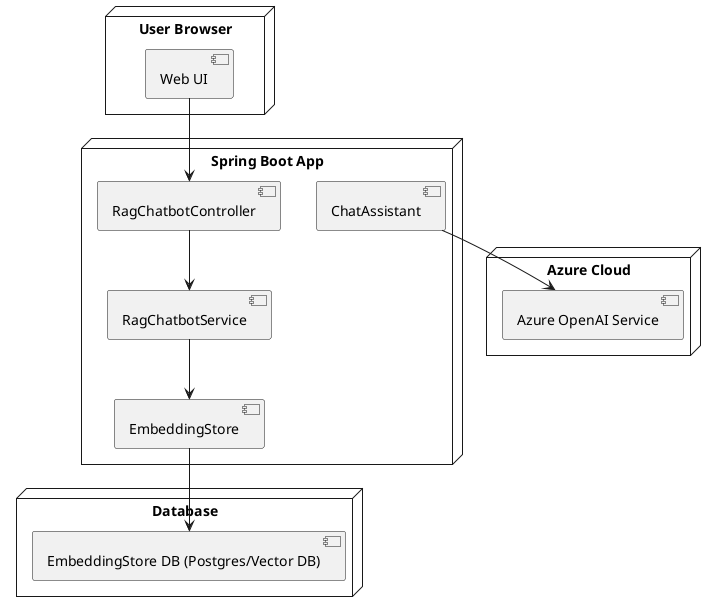 @startuml
node "User Browser" {
    [Web UI]
}

node "Spring Boot App" {
    component RagChatbotController
    component RagChatbotService
    component ChatAssistant
    component EmbeddingStore
}

node "Azure Cloud" {
    [Azure OpenAI Service]
}

node "Database" {
    [EmbeddingStore DB (Postgres/Vector DB)]
}

[Web UI] --> RagChatbotController
RagChatbotController --> RagChatbotService
RagChatbotService --> EmbeddingStore
EmbeddingStore --> [EmbeddingStore DB (Postgres/Vector DB)]
ChatAssistant --> [Azure OpenAI Service]
@enduml